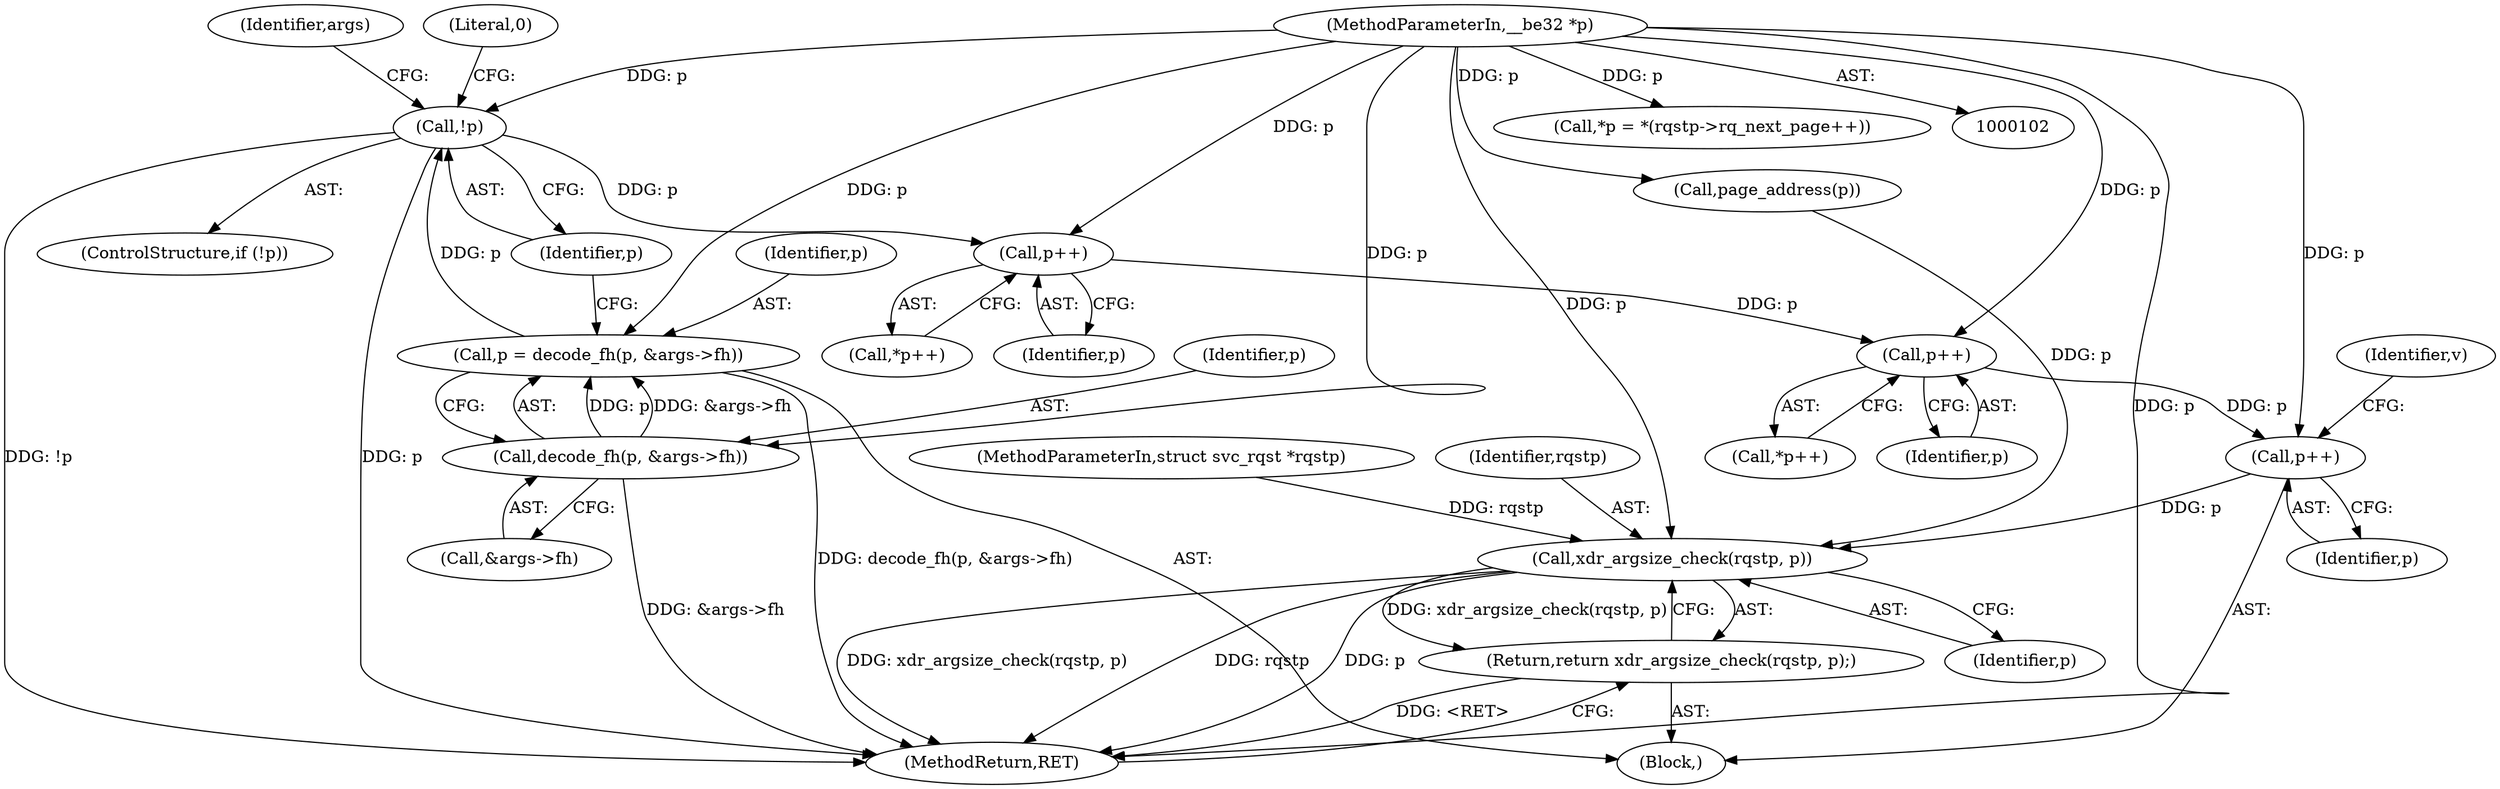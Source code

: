 digraph "1_linux_c70422f760c120480fee4de6c38804c72aa26bc1_15@pointer" {
"1000138" [label="(Call,p++)"];
"1000128" [label="(Call,p++)"];
"1000118" [label="(Call,!p)"];
"1000109" [label="(Call,p = decode_fh(p, &args->fh))"];
"1000111" [label="(Call,decode_fh(p, &args->fh))"];
"1000104" [label="(MethodParameterIn,__be32 *p)"];
"1000140" [label="(Call,p++)"];
"1000185" [label="(Call,xdr_argsize_check(rqstp, p))"];
"1000184" [label="(Return,return xdr_argsize_check(rqstp, p);)"];
"1000104" [label="(MethodParameterIn,__be32 *p)"];
"1000140" [label="(Call,p++)"];
"1000110" [label="(Identifier,p)"];
"1000129" [label="(Identifier,p)"];
"1000117" [label="(ControlStructure,if (!p))"];
"1000109" [label="(Call,p = decode_fh(p, &args->fh))"];
"1000128" [label="(Call,p++)"];
"1000113" [label="(Call,&args->fh)"];
"1000139" [label="(Identifier,p)"];
"1000112" [label="(Identifier,p)"];
"1000187" [label="(Identifier,p)"];
"1000138" [label="(Call,p++)"];
"1000103" [label="(MethodParameterIn,struct svc_rqst *rqstp)"];
"1000127" [label="(Call,*p++)"];
"1000119" [label="(Identifier,p)"];
"1000121" [label="(Literal,0)"];
"1000188" [label="(MethodReturn,RET)"];
"1000151" [label="(Call,*p = *(rqstp->rq_next_page++))"];
"1000124" [label="(Identifier,args)"];
"1000118" [label="(Call,!p)"];
"1000186" [label="(Identifier,rqstp)"];
"1000185" [label="(Call,xdr_argsize_check(rqstp, p))"];
"1000166" [label="(Call,page_address(p))"];
"1000111" [label="(Call,decode_fh(p, &args->fh))"];
"1000141" [label="(Identifier,p)"];
"1000137" [label="(Call,*p++)"];
"1000106" [label="(Block,)"];
"1000143" [label="(Identifier,v)"];
"1000184" [label="(Return,return xdr_argsize_check(rqstp, p);)"];
"1000138" -> "1000137"  [label="AST: "];
"1000138" -> "1000139"  [label="CFG: "];
"1000139" -> "1000138"  [label="AST: "];
"1000137" -> "1000138"  [label="CFG: "];
"1000128" -> "1000138"  [label="DDG: p"];
"1000104" -> "1000138"  [label="DDG: p"];
"1000138" -> "1000140"  [label="DDG: p"];
"1000128" -> "1000127"  [label="AST: "];
"1000128" -> "1000129"  [label="CFG: "];
"1000129" -> "1000128"  [label="AST: "];
"1000127" -> "1000128"  [label="CFG: "];
"1000118" -> "1000128"  [label="DDG: p"];
"1000104" -> "1000128"  [label="DDG: p"];
"1000118" -> "1000117"  [label="AST: "];
"1000118" -> "1000119"  [label="CFG: "];
"1000119" -> "1000118"  [label="AST: "];
"1000121" -> "1000118"  [label="CFG: "];
"1000124" -> "1000118"  [label="CFG: "];
"1000118" -> "1000188"  [label="DDG: !p"];
"1000118" -> "1000188"  [label="DDG: p"];
"1000109" -> "1000118"  [label="DDG: p"];
"1000104" -> "1000118"  [label="DDG: p"];
"1000109" -> "1000106"  [label="AST: "];
"1000109" -> "1000111"  [label="CFG: "];
"1000110" -> "1000109"  [label="AST: "];
"1000111" -> "1000109"  [label="AST: "];
"1000119" -> "1000109"  [label="CFG: "];
"1000109" -> "1000188"  [label="DDG: decode_fh(p, &args->fh)"];
"1000111" -> "1000109"  [label="DDG: p"];
"1000111" -> "1000109"  [label="DDG: &args->fh"];
"1000104" -> "1000109"  [label="DDG: p"];
"1000111" -> "1000113"  [label="CFG: "];
"1000112" -> "1000111"  [label="AST: "];
"1000113" -> "1000111"  [label="AST: "];
"1000111" -> "1000188"  [label="DDG: &args->fh"];
"1000104" -> "1000111"  [label="DDG: p"];
"1000104" -> "1000102"  [label="AST: "];
"1000104" -> "1000188"  [label="DDG: p"];
"1000104" -> "1000140"  [label="DDG: p"];
"1000104" -> "1000151"  [label="DDG: p"];
"1000104" -> "1000166"  [label="DDG: p"];
"1000104" -> "1000185"  [label="DDG: p"];
"1000140" -> "1000106"  [label="AST: "];
"1000140" -> "1000141"  [label="CFG: "];
"1000141" -> "1000140"  [label="AST: "];
"1000143" -> "1000140"  [label="CFG: "];
"1000140" -> "1000185"  [label="DDG: p"];
"1000185" -> "1000184"  [label="AST: "];
"1000185" -> "1000187"  [label="CFG: "];
"1000186" -> "1000185"  [label="AST: "];
"1000187" -> "1000185"  [label="AST: "];
"1000184" -> "1000185"  [label="CFG: "];
"1000185" -> "1000188"  [label="DDG: xdr_argsize_check(rqstp, p)"];
"1000185" -> "1000188"  [label="DDG: rqstp"];
"1000185" -> "1000188"  [label="DDG: p"];
"1000185" -> "1000184"  [label="DDG: xdr_argsize_check(rqstp, p)"];
"1000103" -> "1000185"  [label="DDG: rqstp"];
"1000166" -> "1000185"  [label="DDG: p"];
"1000184" -> "1000106"  [label="AST: "];
"1000188" -> "1000184"  [label="CFG: "];
"1000184" -> "1000188"  [label="DDG: <RET>"];
}
